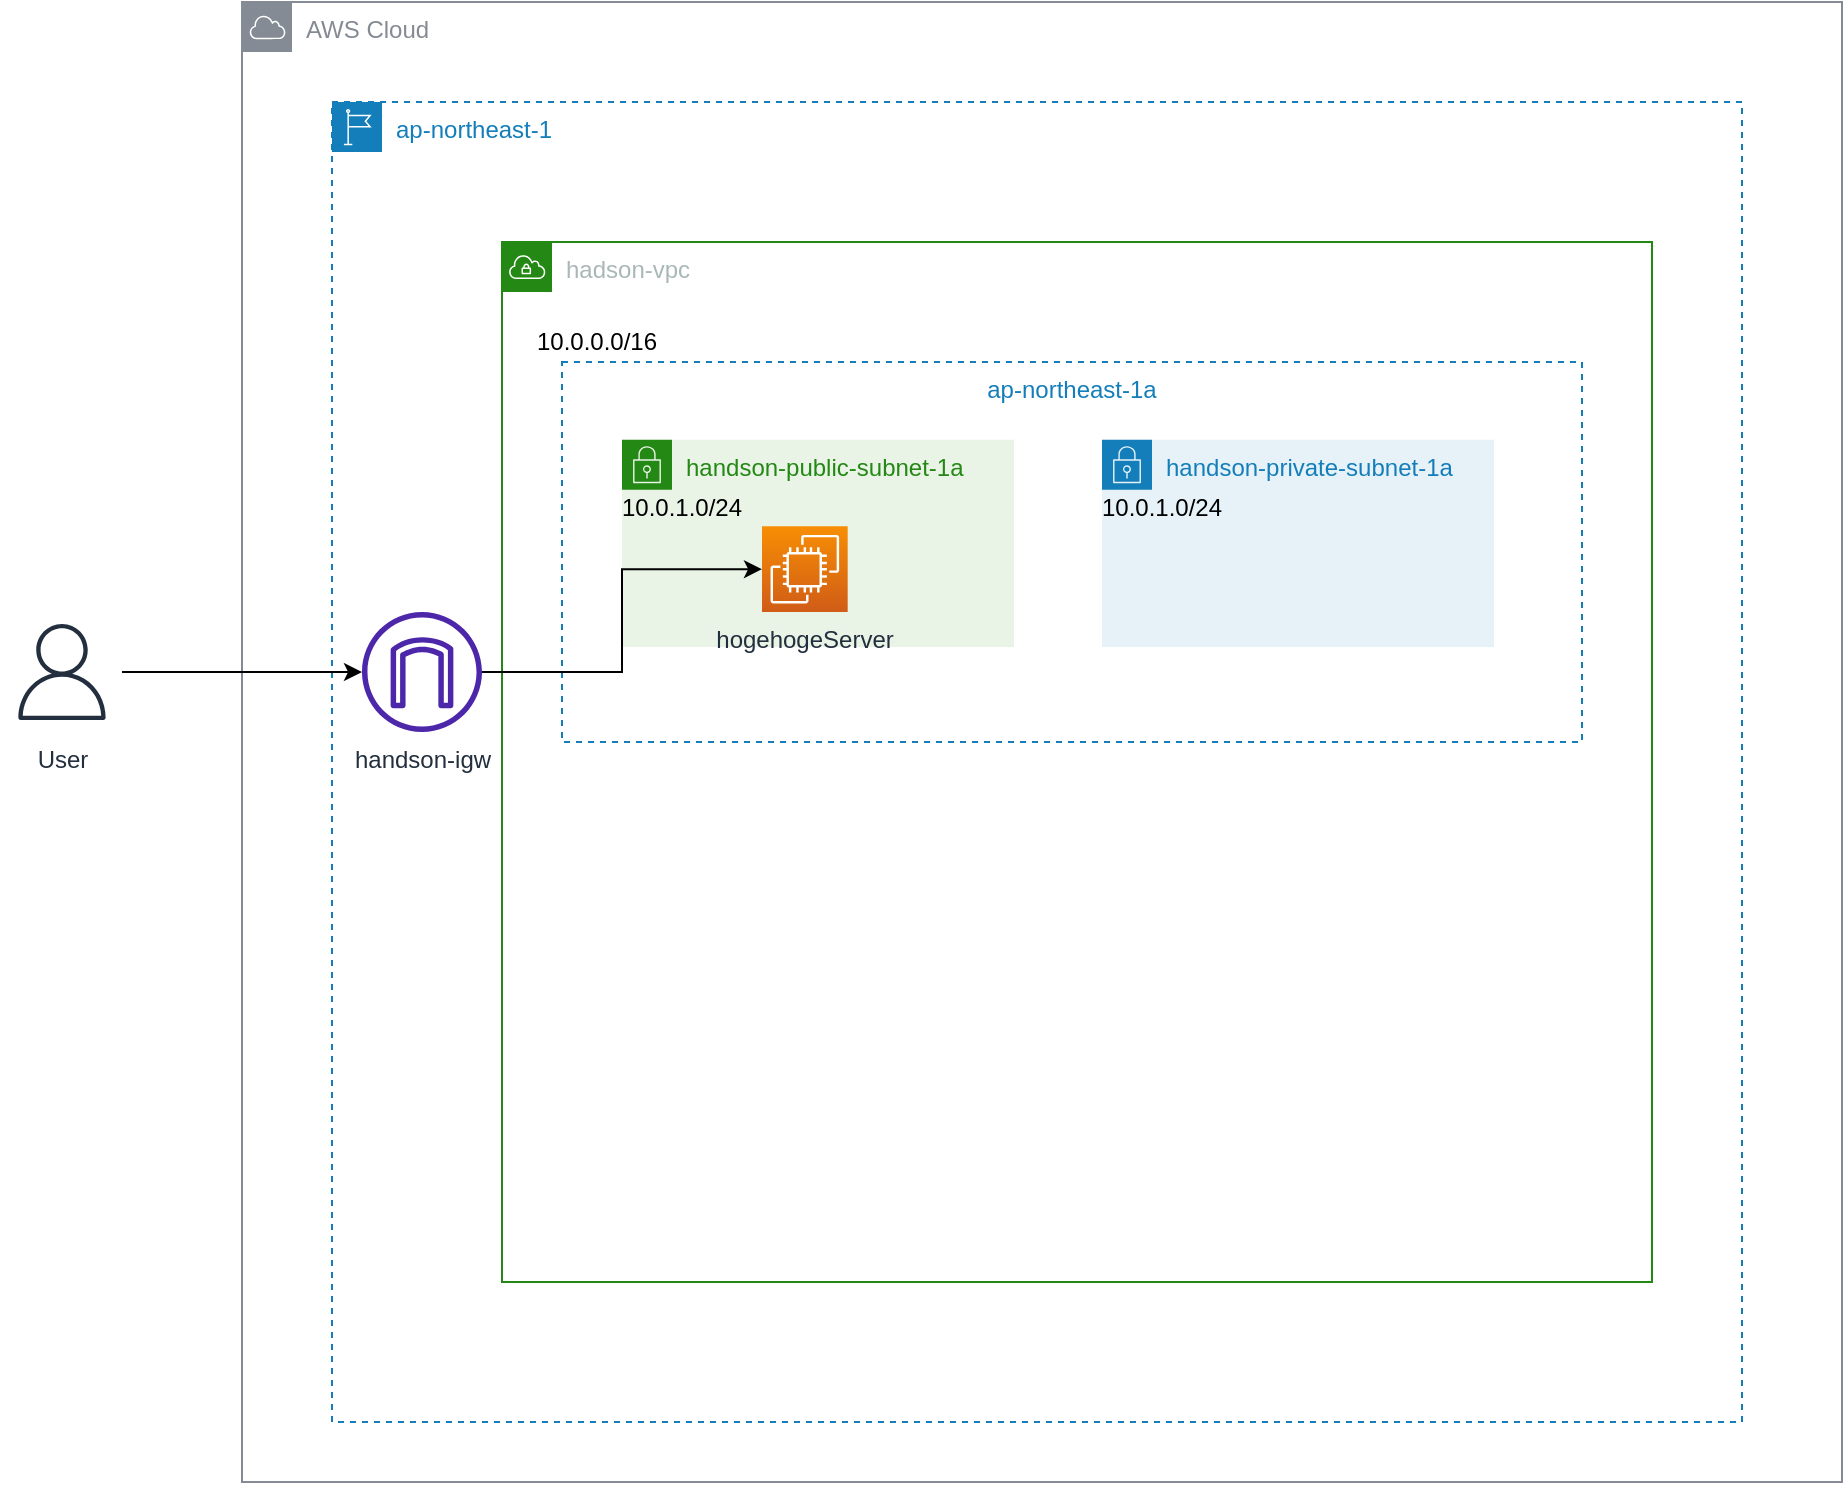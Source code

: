 <mxfile version="16.1.2" type="device"><diagram id="ZW2cN9viQ-y-56kHLUy5" name="ページ1"><mxGraphModel dx="1088" dy="891" grid="1" gridSize="10" guides="1" tooltips="1" connect="1" arrows="1" fold="1" page="1" pageScale="1" pageWidth="827" pageHeight="1169" math="0" shadow="0"><root><mxCell id="0"/><mxCell id="1" parent="0"/><mxCell id="Nx0TDJdk6aiH7vrJCiAj-1" value="AWS Cloud" style="sketch=0;outlineConnect=0;gradientColor=none;html=1;whiteSpace=wrap;fontSize=12;fontStyle=0;shape=mxgraph.aws4.group;grIcon=mxgraph.aws4.group_aws_cloud;strokeColor=#858B94;fillColor=none;verticalAlign=top;align=left;spacingLeft=30;fontColor=#858B94;dashed=0;" vertex="1" parent="1"><mxGeometry x="250" y="110" width="800" height="740" as="geometry"/></mxCell><mxCell id="ZFt2vv0pEN7GtYTYFOjy-1" value="ap-northeast-1" style="points=[[0,0],[0.25,0],[0.5,0],[0.75,0],[1,0],[1,0.25],[1,0.5],[1,0.75],[1,1],[0.75,1],[0.5,1],[0.25,1],[0,1],[0,0.75],[0,0.5],[0,0.25]];outlineConnect=0;gradientColor=none;html=1;whiteSpace=wrap;fontSize=12;fontStyle=0;container=0;pointerEvents=0;collapsible=0;recursiveResize=0;shape=mxgraph.aws4.group;grIcon=mxgraph.aws4.group_region;strokeColor=#147EBA;fillColor=none;verticalAlign=top;align=left;spacingLeft=30;fontColor=#147EBA;dashed=1;" vertex="1" parent="1"><mxGeometry x="295" y="160" width="705" height="660" as="geometry"/></mxCell><mxCell id="3ULVvQ7i6MWjz8rgT8uO-7" style="edgeStyle=orthogonalEdgeStyle;rounded=0;orthogonalLoop=1;jettySize=auto;html=1;fontColor=#3399FF;" edge="1" parent="1" source="3ULVvQ7i6MWjz8rgT8uO-6" target="mjb5mYvy1ARYWl3y0Wuv-2"><mxGeometry relative="1" as="geometry"><mxPoint x="140" y="410" as="targetPoint"/></mxGeometry></mxCell><mxCell id="3ULVvQ7i6MWjz8rgT8uO-6" value="User" style="sketch=0;outlineConnect=0;fontColor=#232F3E;gradientColor=none;strokeColor=#232F3E;fillColor=#ffffff;dashed=0;verticalLabelPosition=bottom;verticalAlign=top;align=center;html=1;fontSize=12;fontStyle=0;aspect=fixed;shape=mxgraph.aws4.resourceIcon;resIcon=mxgraph.aws4.user;" vertex="1" parent="1"><mxGeometry x="130" y="415" width="60" height="60" as="geometry"/></mxCell><mxCell id="mjb5mYvy1ARYWl3y0Wuv-2" value="handson-igw" style="sketch=0;outlineConnect=0;fontColor=#232F3E;gradientColor=none;fillColor=#4D27AA;strokeColor=none;dashed=0;verticalLabelPosition=bottom;verticalAlign=top;align=center;html=1;fontSize=12;fontStyle=0;aspect=fixed;pointerEvents=1;shape=mxgraph.aws4.internet_gateway;" vertex="1" parent="1"><mxGeometry x="310" y="415" width="60" height="60" as="geometry"/></mxCell><mxCell id="QmfuRwaLdSn42EKFxRUP-9" value="" style="group" vertex="1" connectable="0" parent="1"><mxGeometry x="380" y="230" width="575" height="520" as="geometry"/></mxCell><mxCell id="mjb5mYvy1ARYWl3y0Wuv-4" value="hadson-vpc" style="points=[[0,0],[0.25,0],[0.5,0],[0.75,0],[1,0],[1,0.25],[1,0.5],[1,0.75],[1,1],[0.75,1],[0.5,1],[0.25,1],[0,1],[0,0.75],[0,0.5],[0,0.25]];outlineConnect=0;gradientColor=none;html=1;whiteSpace=wrap;fontSize=12;fontStyle=0;container=0;pointerEvents=0;collapsible=0;recursiveResize=0;shape=mxgraph.aws4.group;grIcon=mxgraph.aws4.group_vpc;strokeColor=#248814;fillColor=none;verticalAlign=top;align=left;spacingLeft=30;fontColor=#AAB7B8;dashed=0;" vertex="1" parent="QmfuRwaLdSn42EKFxRUP-9"><mxGeometry width="575" height="520" as="geometry"/></mxCell><mxCell id="mjb5mYvy1ARYWl3y0Wuv-5" value="10.0.0.0/16" style="text;html=1;strokeColor=none;fillColor=none;align=center;verticalAlign=middle;whiteSpace=wrap;rounded=0;" vertex="1" parent="QmfuRwaLdSn42EKFxRUP-9"><mxGeometry y="40.301" width="95" height="19.873" as="geometry"/></mxCell><mxCell id="QmfuRwaLdSn42EKFxRUP-5" value="" style="group" vertex="1" connectable="0" parent="QmfuRwaLdSn42EKFxRUP-9"><mxGeometry x="30" y="60" width="510" height="190" as="geometry"/></mxCell><mxCell id="mjb5mYvy1ARYWl3y0Wuv-10" value="ap-northeast-1a" style="fillColor=none;strokeColor=#147EBA;dashed=1;verticalAlign=top;fontStyle=0;fontColor=#147EBA;" vertex="1" parent="QmfuRwaLdSn42EKFxRUP-5"><mxGeometry width="510" height="190" as="geometry"/></mxCell><mxCell id="mjb5mYvy1ARYWl3y0Wuv-7" value="handson-public-subnet-1a" style="points=[[0,0],[0.25,0],[0.5,0],[0.75,0],[1,0],[1,0.25],[1,0.5],[1,0.75],[1,1],[0.75,1],[0.5,1],[0.25,1],[0,1],[0,0.75],[0,0.5],[0,0.25]];outlineConnect=0;gradientColor=none;html=1;whiteSpace=wrap;fontSize=12;fontStyle=0;container=1;pointerEvents=0;collapsible=0;recursiveResize=0;shape=mxgraph.aws4.group;grIcon=mxgraph.aws4.group_security_group;grStroke=0;strokeColor=#248814;fillColor=#E9F3E6;verticalAlign=top;align=left;spacingLeft=30;fontColor=#248814;dashed=0;" vertex="1" parent="QmfuRwaLdSn42EKFxRUP-5"><mxGeometry x="30" y="38.864" width="196" height="103.636" as="geometry"/></mxCell><mxCell id="QmfuRwaLdSn42EKFxRUP-2" value="handson-private-subnet-1a" style="points=[[0,0],[0.25,0],[0.5,0],[0.75,0],[1,0],[1,0.25],[1,0.5],[1,0.75],[1,1],[0.75,1],[0.5,1],[0.25,1],[0,1],[0,0.75],[0,0.5],[0,0.25]];outlineConnect=0;gradientColor=none;html=1;whiteSpace=wrap;fontSize=12;fontStyle=0;container=1;pointerEvents=0;collapsible=0;recursiveResize=0;shape=mxgraph.aws4.group;grIcon=mxgraph.aws4.group_security_group;grStroke=0;strokeColor=#147EBA;fillColor=#E6F2F8;verticalAlign=top;align=left;spacingLeft=30;fontColor=#147EBA;dashed=0;" vertex="1" parent="QmfuRwaLdSn42EKFxRUP-5"><mxGeometry x="270" y="38.864" width="196" height="103.636" as="geometry"/></mxCell><mxCell id="QmfuRwaLdSn42EKFxRUP-4" value="10.0.1.0/24" style="text;html=1;strokeColor=none;fillColor=none;align=center;verticalAlign=middle;whiteSpace=wrap;rounded=0;" vertex="1" parent="QmfuRwaLdSn42EKFxRUP-2"><mxGeometry y="21.591" width="60" height="25.909" as="geometry"/></mxCell><mxCell id="mjb5mYvy1ARYWl3y0Wuv-9" value="hogehogeServer" style="sketch=0;points=[[0,0,0],[0.25,0,0],[0.5,0,0],[0.75,0,0],[1,0,0],[0,1,0],[0.25,1,0],[0.5,1,0],[0.75,1,0],[1,1,0],[0,0.25,0],[0,0.5,0],[0,0.75,0],[1,0.25,0],[1,0.5,0],[1,0.75,0]];outlineConnect=0;fontColor=#232F3E;gradientColor=#F78E04;gradientDirection=north;fillColor=#D05C17;strokeColor=#ffffff;dashed=0;verticalLabelPosition=bottom;verticalAlign=top;align=center;html=1;fontSize=12;fontStyle=0;aspect=fixed;shape=mxgraph.aws4.resourceIcon;resIcon=mxgraph.aws4.ec2;" vertex="1" parent="QmfuRwaLdSn42EKFxRUP-5"><mxGeometry x="100" y="82.164" width="42.84" height="42.84" as="geometry"/></mxCell><mxCell id="mjb5mYvy1ARYWl3y0Wuv-8" value="10.0.1.0/24" style="text;html=1;strokeColor=none;fillColor=none;align=center;verticalAlign=middle;whiteSpace=wrap;rounded=0;" vertex="1" parent="QmfuRwaLdSn42EKFxRUP-5"><mxGeometry x="30" y="60.456" width="60" height="25.909" as="geometry"/></mxCell><mxCell id="Nx0TDJdk6aiH7vrJCiAj-2" style="edgeStyle=orthogonalEdgeStyle;rounded=0;orthogonalLoop=1;jettySize=auto;html=1;entryX=0;entryY=0.5;entryDx=0;entryDy=0;entryPerimeter=0;fontColor=#3399FF;" edge="1" parent="1" source="mjb5mYvy1ARYWl3y0Wuv-2" target="mjb5mYvy1ARYWl3y0Wuv-9"><mxGeometry relative="1" as="geometry"/></mxCell></root></mxGraphModel></diagram></mxfile>